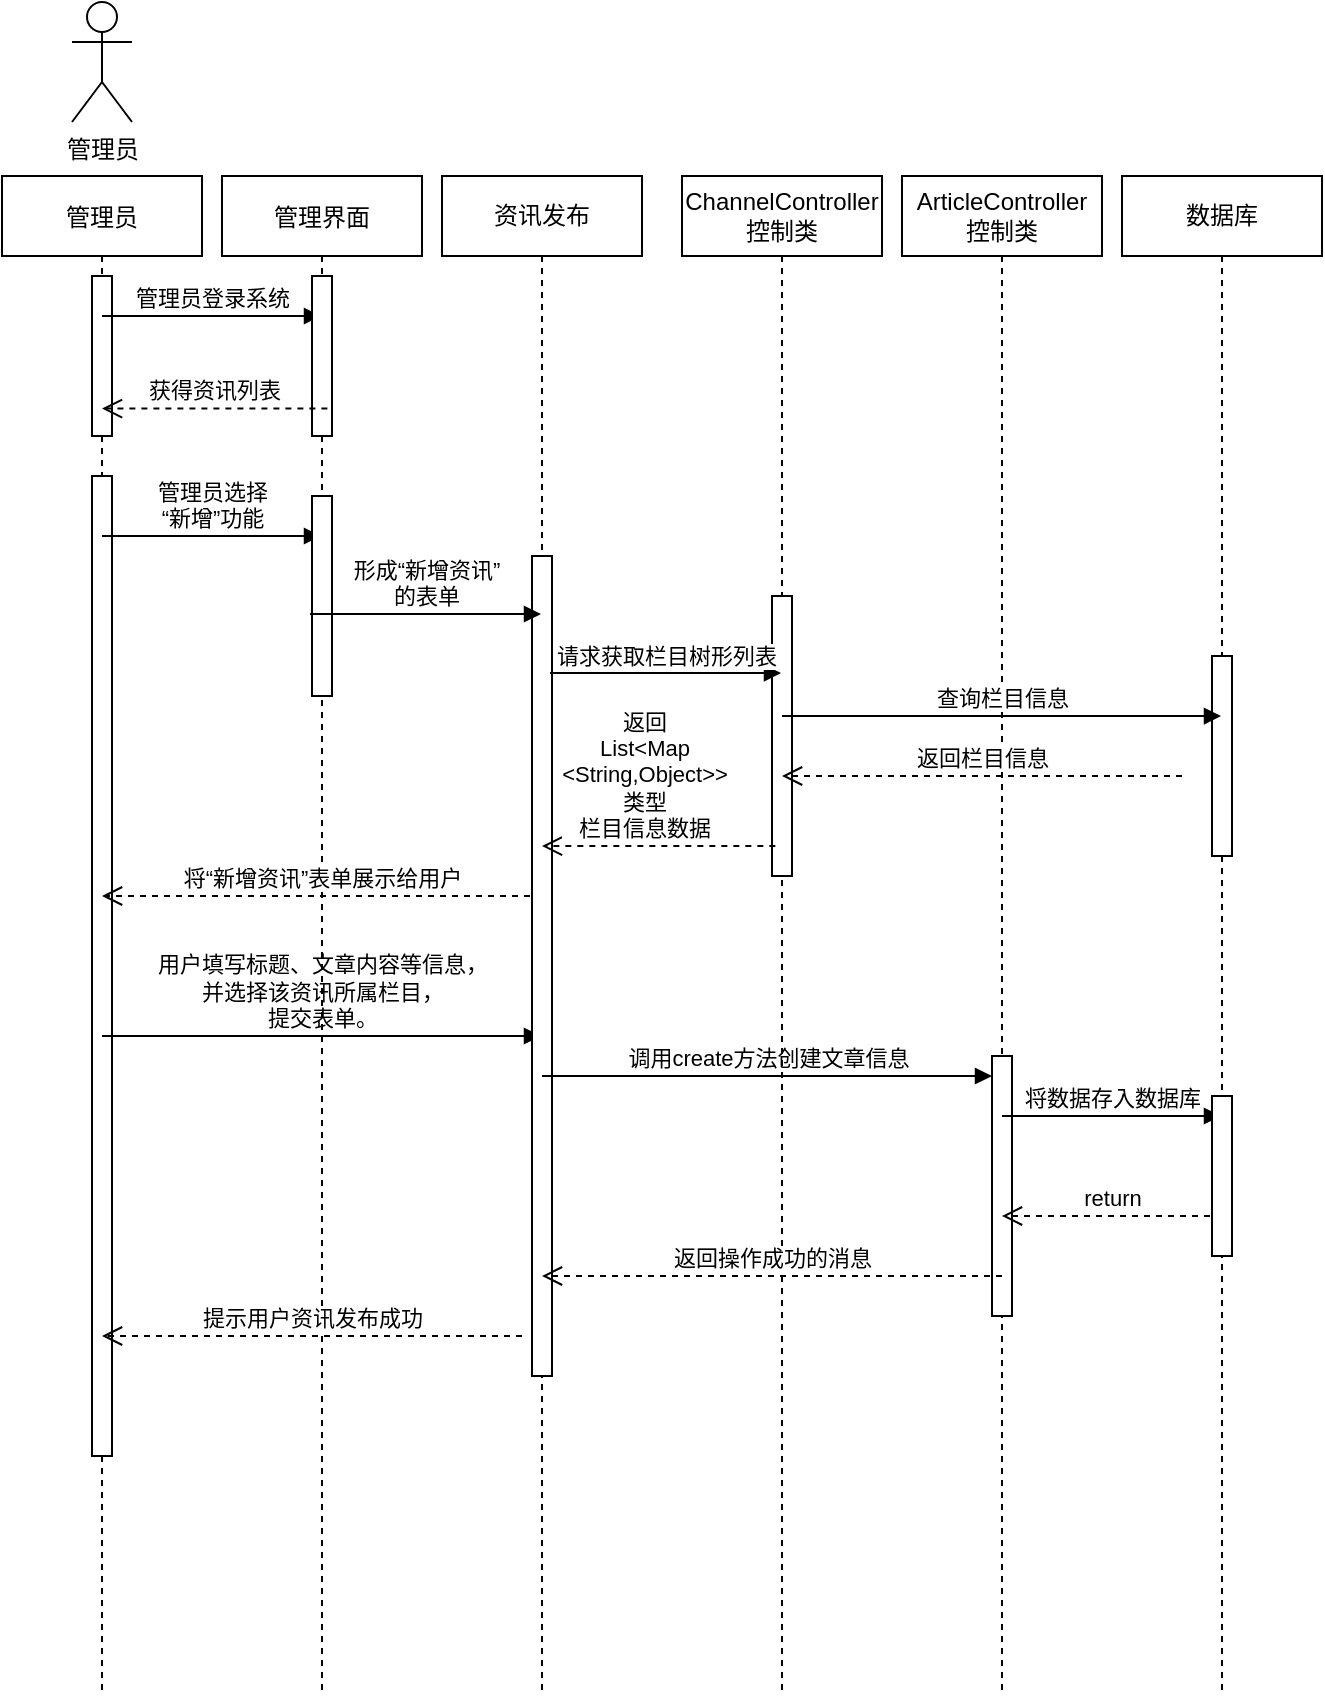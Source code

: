 <mxfile version="18.0.7" type="github">
  <diagram id="kgpKYQtTHZ0yAKxKKP6v" name="Page-1">
    <mxGraphModel dx="782" dy="907" grid="0" gridSize="10" guides="1" tooltips="1" connect="1" arrows="1" fold="1" page="0" pageScale="1" pageWidth="850" pageHeight="1100" math="0" shadow="0">
      <root>
        <mxCell id="0" />
        <mxCell id="1" parent="0" />
        <mxCell id="3nuBFxr9cyL0pnOWT2aG-1" value="管理员" style="shape=umlLifeline;perimeter=lifelinePerimeter;container=1;collapsible=0;recursiveResize=0;rounded=0;shadow=0;strokeWidth=1;" parent="1" vertex="1">
          <mxGeometry x="10" y="70" width="100" height="760" as="geometry" />
        </mxCell>
        <mxCell id="zr5AnwlDveNe9Rp0J4vt-6" value="" style="html=1;points=[];perimeter=orthogonalPerimeter;" vertex="1" parent="3nuBFxr9cyL0pnOWT2aG-1">
          <mxGeometry x="45" y="150" width="10" height="490" as="geometry" />
        </mxCell>
        <mxCell id="zr5AnwlDveNe9Rp0J4vt-23" value="" style="html=1;points=[];perimeter=orthogonalPerimeter;" vertex="1" parent="3nuBFxr9cyL0pnOWT2aG-1">
          <mxGeometry x="45" y="50" width="10" height="80" as="geometry" />
        </mxCell>
        <mxCell id="zr5AnwlDveNe9Rp0J4vt-25" value="管理员登录系统" style="html=1;verticalAlign=bottom;endArrow=block;rounded=0;" edge="1" parent="3nuBFxr9cyL0pnOWT2aG-1" target="3nuBFxr9cyL0pnOWT2aG-5">
          <mxGeometry width="80" relative="1" as="geometry">
            <mxPoint x="50" y="70" as="sourcePoint" />
            <mxPoint x="130" y="70" as="targetPoint" />
          </mxGeometry>
        </mxCell>
        <mxCell id="zr5AnwlDveNe9Rp0J4vt-28" value="管理员选择&lt;br&gt;“新增”功能" style="html=1;verticalAlign=bottom;endArrow=block;rounded=0;" edge="1" parent="3nuBFxr9cyL0pnOWT2aG-1" target="3nuBFxr9cyL0pnOWT2aG-5">
          <mxGeometry width="80" relative="1" as="geometry">
            <mxPoint x="50" y="180" as="sourcePoint" />
            <mxPoint x="130" y="180" as="targetPoint" />
          </mxGeometry>
        </mxCell>
        <mxCell id="zr5AnwlDveNe9Rp0J4vt-34" value="用户填写标题、文章内容等信息，&lt;br&gt;并选择该资讯所属栏目，&lt;br&gt;提交表单。" style="html=1;verticalAlign=bottom;endArrow=block;rounded=0;" edge="1" parent="3nuBFxr9cyL0pnOWT2aG-1" target="zr5AnwlDveNe9Rp0J4vt-1">
          <mxGeometry width="80" relative="1" as="geometry">
            <mxPoint x="50" y="430" as="sourcePoint" />
            <mxPoint x="130" y="430" as="targetPoint" />
          </mxGeometry>
        </mxCell>
        <mxCell id="3nuBFxr9cyL0pnOWT2aG-5" value="管理界面" style="shape=umlLifeline;perimeter=lifelinePerimeter;container=1;collapsible=0;recursiveResize=0;rounded=0;shadow=0;strokeWidth=1;" parent="1" vertex="1">
          <mxGeometry x="120" y="70" width="100" height="760" as="geometry" />
        </mxCell>
        <mxCell id="zr5AnwlDveNe9Rp0J4vt-24" value="" style="html=1;points=[];perimeter=orthogonalPerimeter;" vertex="1" parent="3nuBFxr9cyL0pnOWT2aG-5">
          <mxGeometry x="45" y="50" width="10" height="80" as="geometry" />
        </mxCell>
        <mxCell id="zr5AnwlDveNe9Rp0J4vt-27" value="" style="html=1;points=[];perimeter=orthogonalPerimeter;" vertex="1" parent="3nuBFxr9cyL0pnOWT2aG-5">
          <mxGeometry x="45" y="160" width="10" height="100" as="geometry" />
        </mxCell>
        <mxCell id="zr5AnwlDveNe9Rp0J4vt-32" value="将“新增资讯”表单展示给用户" style="html=1;verticalAlign=bottom;endArrow=open;dashed=1;endSize=8;rounded=0;" edge="1" parent="3nuBFxr9cyL0pnOWT2aG-5" target="3nuBFxr9cyL0pnOWT2aG-1">
          <mxGeometry relative="1" as="geometry">
            <mxPoint x="160" y="360" as="sourcePoint" />
            <mxPoint x="80" y="360" as="targetPoint" />
          </mxGeometry>
        </mxCell>
        <mxCell id="zr5AnwlDveNe9Rp0J4vt-40" value="提示用户资讯发布成功" style="html=1;verticalAlign=bottom;endArrow=open;dashed=1;endSize=8;rounded=0;" edge="1" parent="3nuBFxr9cyL0pnOWT2aG-5" target="3nuBFxr9cyL0pnOWT2aG-1">
          <mxGeometry relative="1" as="geometry">
            <mxPoint x="150" y="580" as="sourcePoint" />
            <mxPoint x="70" y="580" as="targetPoint" />
          </mxGeometry>
        </mxCell>
        <mxCell id="zr5AnwlDveNe9Rp0J4vt-1" value="&lt;font style=&quot;vertical-align: inherit;&quot;&gt;&lt;font style=&quot;vertical-align: inherit;&quot;&gt;资讯发布&lt;/font&gt;&lt;/font&gt;" style="shape=umlLifeline;perimeter=lifelinePerimeter;whiteSpace=wrap;html=1;container=1;collapsible=0;recursiveResize=0;outlineConnect=0;" vertex="1" parent="1">
          <mxGeometry x="230" y="70" width="100" height="760" as="geometry" />
        </mxCell>
        <mxCell id="zr5AnwlDveNe9Rp0J4vt-8" value="" style="html=1;points=[];perimeter=orthogonalPerimeter;" vertex="1" parent="zr5AnwlDveNe9Rp0J4vt-1">
          <mxGeometry x="45" y="190" width="10" height="410" as="geometry" />
        </mxCell>
        <mxCell id="zr5AnwlDveNe9Rp0J4vt-35" value="调用create方法创建文章信息" style="html=1;verticalAlign=bottom;endArrow=block;rounded=0;" edge="1" parent="zr5AnwlDveNe9Rp0J4vt-1" target="zr5AnwlDveNe9Rp0J4vt-33">
          <mxGeometry width="80" relative="1" as="geometry">
            <mxPoint x="50" y="450" as="sourcePoint" />
            <mxPoint x="130" y="450" as="targetPoint" />
          </mxGeometry>
        </mxCell>
        <mxCell id="zr5AnwlDveNe9Rp0J4vt-2" value="ArticleController&lt;br&gt;控制类" style="shape=umlLifeline;perimeter=lifelinePerimeter;whiteSpace=wrap;html=1;container=1;collapsible=0;recursiveResize=0;outlineConnect=0;" vertex="1" parent="1">
          <mxGeometry x="460" y="70" width="100" height="760" as="geometry" />
        </mxCell>
        <mxCell id="zr5AnwlDveNe9Rp0J4vt-33" value="" style="html=1;points=[];perimeter=orthogonalPerimeter;" vertex="1" parent="zr5AnwlDveNe9Rp0J4vt-2">
          <mxGeometry x="45" y="440" width="10" height="130" as="geometry" />
        </mxCell>
        <mxCell id="zr5AnwlDveNe9Rp0J4vt-37" value="将数据存入数据库" style="html=1;verticalAlign=bottom;endArrow=block;rounded=0;" edge="1" parent="zr5AnwlDveNe9Rp0J4vt-2" target="zr5AnwlDveNe9Rp0J4vt-5">
          <mxGeometry width="80" relative="1" as="geometry">
            <mxPoint x="50" y="470" as="sourcePoint" />
            <mxPoint x="130" y="470" as="targetPoint" />
          </mxGeometry>
        </mxCell>
        <mxCell id="zr5AnwlDveNe9Rp0J4vt-38" value="return" style="html=1;verticalAlign=bottom;endArrow=open;dashed=1;endSize=8;rounded=0;" edge="1" parent="zr5AnwlDveNe9Rp0J4vt-2" target="zr5AnwlDveNe9Rp0J4vt-2">
          <mxGeometry relative="1" as="geometry">
            <mxPoint x="160" y="520" as="sourcePoint" />
            <mxPoint x="80" y="520" as="targetPoint" />
          </mxGeometry>
        </mxCell>
        <mxCell id="zr5AnwlDveNe9Rp0J4vt-4" value="ChannelController&lt;br&gt;控制类" style="shape=umlLifeline;perimeter=lifelinePerimeter;whiteSpace=wrap;html=1;container=1;collapsible=0;recursiveResize=0;outlineConnect=0;" vertex="1" parent="1">
          <mxGeometry x="350" y="70" width="100" height="760" as="geometry" />
        </mxCell>
        <mxCell id="zr5AnwlDveNe9Rp0J4vt-10" value="" style="html=1;points=[];perimeter=orthogonalPerimeter;" vertex="1" parent="zr5AnwlDveNe9Rp0J4vt-4">
          <mxGeometry x="45" y="210" width="10" height="140" as="geometry" />
        </mxCell>
        <mxCell id="zr5AnwlDveNe9Rp0J4vt-39" value="返回操作成功的消息" style="html=1;verticalAlign=bottom;endArrow=open;dashed=1;endSize=8;rounded=0;" edge="1" parent="zr5AnwlDveNe9Rp0J4vt-4" target="zr5AnwlDveNe9Rp0J4vt-1">
          <mxGeometry relative="1" as="geometry">
            <mxPoint x="160" y="550" as="sourcePoint" />
            <mxPoint x="80" y="550" as="targetPoint" />
          </mxGeometry>
        </mxCell>
        <mxCell id="zr5AnwlDveNe9Rp0J4vt-5" value="数据库" style="shape=umlLifeline;perimeter=lifelinePerimeter;whiteSpace=wrap;html=1;container=1;collapsible=0;recursiveResize=0;outlineConnect=0;" vertex="1" parent="1">
          <mxGeometry x="570" y="70" width="100" height="760" as="geometry" />
        </mxCell>
        <mxCell id="zr5AnwlDveNe9Rp0J4vt-13" value="" style="html=1;points=[];perimeter=orthogonalPerimeter;" vertex="1" parent="zr5AnwlDveNe9Rp0J4vt-5">
          <mxGeometry x="45" y="240" width="10" height="100" as="geometry" />
        </mxCell>
        <mxCell id="zr5AnwlDveNe9Rp0J4vt-36" value="" style="html=1;points=[];perimeter=orthogonalPerimeter;" vertex="1" parent="zr5AnwlDveNe9Rp0J4vt-5">
          <mxGeometry x="45" y="460" width="10" height="80" as="geometry" />
        </mxCell>
        <mxCell id="zr5AnwlDveNe9Rp0J4vt-20" value="请求获取栏目树形列表" style="html=1;verticalAlign=bottom;endArrow=block;rounded=0;exitX=0.54;exitY=0.327;exitDx=0;exitDy=0;exitPerimeter=0;" edge="1" parent="1" source="zr5AnwlDveNe9Rp0J4vt-1" target="zr5AnwlDveNe9Rp0J4vt-4">
          <mxGeometry width="80" relative="1" as="geometry">
            <mxPoint x="170" y="190" as="sourcePoint" />
            <mxPoint x="250" y="200" as="targetPoint" />
          </mxGeometry>
        </mxCell>
        <mxCell id="zr5AnwlDveNe9Rp0J4vt-21" value="查询栏目信息" style="html=1;verticalAlign=bottom;endArrow=block;rounded=0;exitX=0.5;exitY=0.429;exitDx=0;exitDy=0;exitPerimeter=0;" edge="1" parent="1" source="zr5AnwlDveNe9Rp0J4vt-10" target="zr5AnwlDveNe9Rp0J4vt-5">
          <mxGeometry width="80" relative="1" as="geometry">
            <mxPoint x="390" y="200" as="sourcePoint" />
            <mxPoint x="470" y="200" as="targetPoint" />
          </mxGeometry>
        </mxCell>
        <mxCell id="zr5AnwlDveNe9Rp0J4vt-15" value="返回栏目信息" style="html=1;verticalAlign=bottom;endArrow=open;dashed=1;endSize=8;rounded=0;" edge="1" parent="1" target="zr5AnwlDveNe9Rp0J4vt-4">
          <mxGeometry relative="1" as="geometry">
            <mxPoint x="600" y="370" as="sourcePoint" />
            <mxPoint x="530" y="230" as="targetPoint" />
          </mxGeometry>
        </mxCell>
        <mxCell id="zr5AnwlDveNe9Rp0J4vt-16" value="返回&lt;br&gt;List&amp;lt;Map&lt;br&gt;&amp;lt;String,Object&amp;gt;&amp;gt;&lt;br&gt;类型&lt;br&gt;栏目信息数据" style="html=1;verticalAlign=bottom;endArrow=open;dashed=1;endSize=8;rounded=0;exitX=0.167;exitY=0.893;exitDx=0;exitDy=0;exitPerimeter=0;" edge="1" parent="1" source="zr5AnwlDveNe9Rp0J4vt-10" target="zr5AnwlDveNe9Rp0J4vt-1">
          <mxGeometry x="0.123" relative="1" as="geometry">
            <mxPoint x="400" y="390" as="sourcePoint" />
            <mxPoint x="290" y="390" as="targetPoint" />
            <mxPoint as="offset" />
          </mxGeometry>
        </mxCell>
        <mxCell id="zr5AnwlDveNe9Rp0J4vt-26" value="获得资讯列表" style="html=1;verticalAlign=bottom;endArrow=open;dashed=1;endSize=8;rounded=0;exitX=0.527;exitY=0.153;exitDx=0;exitDy=0;exitPerimeter=0;" edge="1" parent="1" source="3nuBFxr9cyL0pnOWT2aG-5" target="3nuBFxr9cyL0pnOWT2aG-1">
          <mxGeometry relative="1" as="geometry">
            <mxPoint x="170" y="170" as="sourcePoint" />
            <mxPoint x="90" y="170" as="targetPoint" />
          </mxGeometry>
        </mxCell>
        <mxCell id="zr5AnwlDveNe9Rp0J4vt-30" value="形成“新增资讯”&lt;br&gt;的表单" style="html=1;verticalAlign=bottom;endArrow=block;rounded=0;exitX=-0.1;exitY=0.59;exitDx=0;exitDy=0;exitPerimeter=0;" edge="1" parent="1" source="zr5AnwlDveNe9Rp0J4vt-27" target="zr5AnwlDveNe9Rp0J4vt-1">
          <mxGeometry width="80" relative="1" as="geometry">
            <mxPoint x="165" y="280" as="sourcePoint" />
            <mxPoint x="245" y="280" as="targetPoint" />
          </mxGeometry>
        </mxCell>
        <mxCell id="zr5AnwlDveNe9Rp0J4vt-41" value="管理员" style="shape=umlActor;verticalLabelPosition=bottom;verticalAlign=top;html=1;" vertex="1" parent="1">
          <mxGeometry x="45" y="-17" width="30" height="60" as="geometry" />
        </mxCell>
      </root>
    </mxGraphModel>
  </diagram>
</mxfile>
